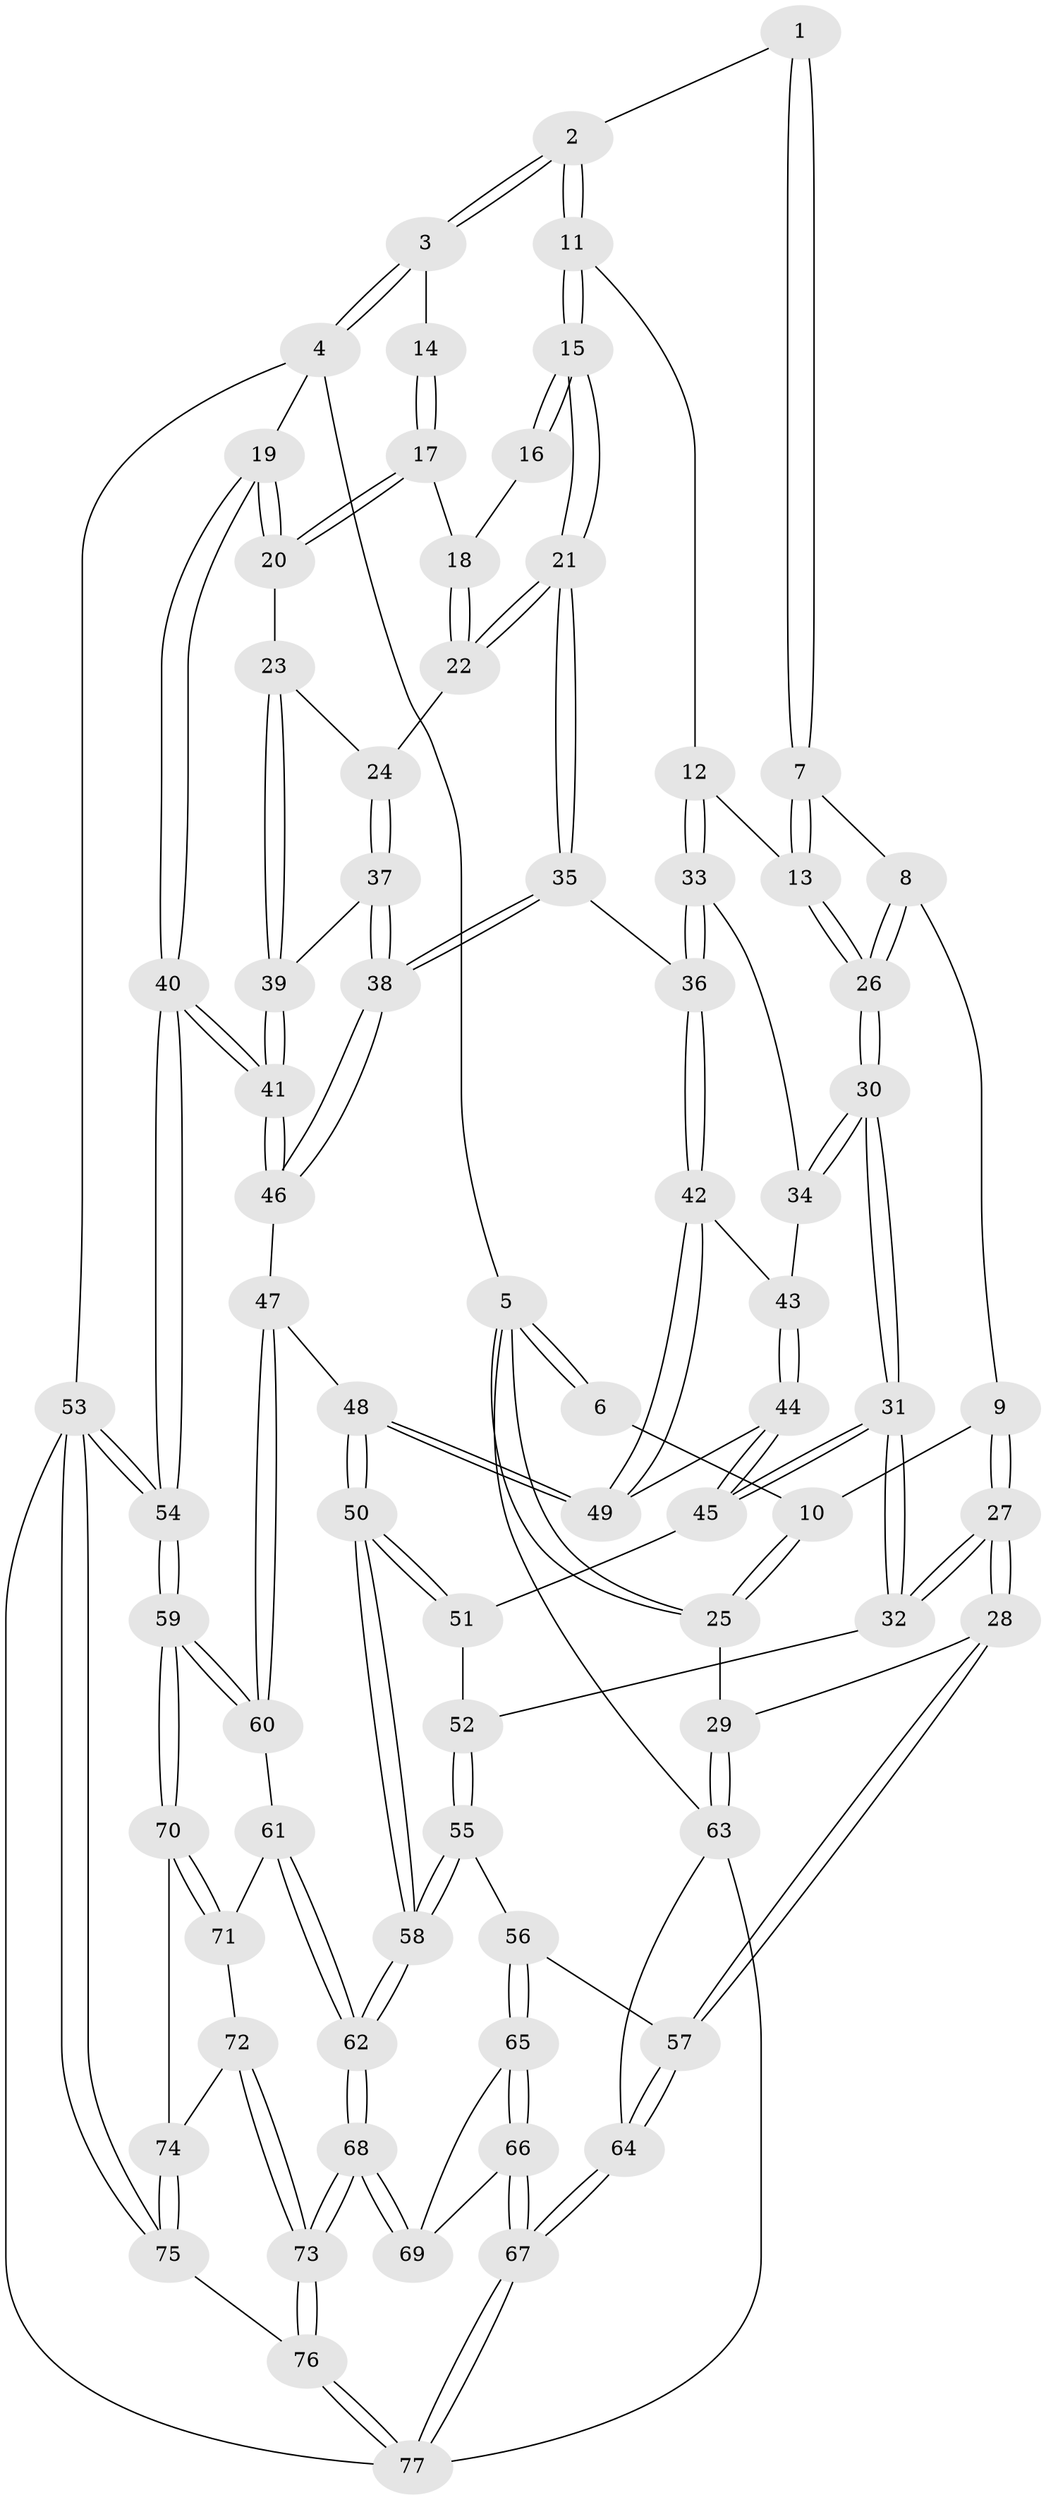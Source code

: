 // Generated by graph-tools (version 1.1) at 2025/11/02/27/25 16:11:59]
// undirected, 77 vertices, 189 edges
graph export_dot {
graph [start="1"]
  node [color=gray90,style=filled];
  1 [pos="+0.3272999070262128+0"];
  2 [pos="+0.6886801664611035+0"];
  3 [pos="+1+0"];
  4 [pos="+1+0"];
  5 [pos="+0+0"];
  6 [pos="+0.08172744563862638+0"];
  7 [pos="+0.33243578535288165+0"];
  8 [pos="+0.26828588042165985+0.0895928868051291"];
  9 [pos="+0.16453303276040682+0.13406675054659986"];
  10 [pos="+0.0992437589086697+0.11113055684742913"];
  11 [pos="+0.69167781106556+0.10166979216616248"];
  12 [pos="+0.5580938826703411+0.1412387106222268"];
  13 [pos="+0.499704841597929+0.13317689391437568"];
  14 [pos="+0.96155610931257+0"];
  15 [pos="+0.6962329232479565+0.10586591262604539"];
  16 [pos="+0.9066022222272917+0.014333038923367784"];
  17 [pos="+0.9445066272381341+0.11867744626717247"];
  18 [pos="+0.8548811560997719+0.10976874823166691"];
  19 [pos="+1+0.2706969723238822"];
  20 [pos="+0.962795105762286+0.20245649009081051"];
  21 [pos="+0.741970317375442+0.16593767346112737"];
  22 [pos="+0.7671016408358519+0.17177002164506333"];
  23 [pos="+0.944056046507446+0.2100956501071836"];
  24 [pos="+0.7727309303653569+0.17502055190876878"];
  25 [pos="+0+0.28854309510440324"];
  26 [pos="+0.355064078390516+0.2816866826769554"];
  27 [pos="+0.1654732885113332+0.47981750914177357"];
  28 [pos="+0.0938780244488784+0.5271013275576611"];
  29 [pos="+0+0.5125329925287206"];
  30 [pos="+0.34258133077542385+0.3381292349206704"];
  31 [pos="+0.2949311140593352+0.41531627500378465"];
  32 [pos="+0.27914090236261024+0.42850462220532326"];
  33 [pos="+0.5785383887771726+0.28212063414231103"];
  34 [pos="+0.4938716076490064+0.3241033891517315"];
  35 [pos="+0.6895233206469714+0.32333946689691967"];
  36 [pos="+0.6740521771013859+0.33333409094298416"];
  37 [pos="+0.8677461035346956+0.3544966575898948"];
  38 [pos="+0.8641806349251756+0.40452196472357016"];
  39 [pos="+0.9285582004607278+0.244666444699894"];
  40 [pos="+1+0.5457190943686677"];
  41 [pos="+1+0.5266493523992369"];
  42 [pos="+0.6496582953466684+0.3861647656050834"];
  43 [pos="+0.5187317816904274+0.34082723306636764"];
  44 [pos="+0.5902205772686056+0.4349927419266964"];
  45 [pos="+0.536756428955696+0.4651982035265701"];
  46 [pos="+0.9220302156684066+0.5163913500913487"];
  47 [pos="+0.8288492308093084+0.5706967609627486"];
  48 [pos="+0.7540359361626093+0.5899408089169312"];
  49 [pos="+0.6414216400280509+0.41704583951595753"];
  50 [pos="+0.7438228361786947+0.5990688931958611"];
  51 [pos="+0.5591787295518433+0.5327613351059738"];
  52 [pos="+0.5011369648799425+0.6233498276450538"];
  53 [pos="+1+1"];
  54 [pos="+1+0.9002008956404612"];
  55 [pos="+0.5254032419948418+0.6917834822674727"];
  56 [pos="+0.38406618171808987+0.7664134524515722"];
  57 [pos="+0.1272656159906054+0.5834160444729776"];
  58 [pos="+0.654827876516547+0.7311409072341588"];
  59 [pos="+1+0.8646618280193379"];
  60 [pos="+0.8733829135536553+0.7569735718826842"];
  61 [pos="+0.7905122773933818+0.8221558867799152"];
  62 [pos="+0.6665809669668885+0.7898906345336957"];
  63 [pos="+0+0.8227264270495546"];
  64 [pos="+0.16577648859564828+0.9405938495445978"];
  65 [pos="+0.38588436905842916+0.7814072468339064"];
  66 [pos="+0.25895147284232417+0.9973457793717767"];
  67 [pos="+0.20953362316461632+1"];
  68 [pos="+0.6058314739582241+0.9721256122795797"];
  69 [pos="+0.4981043016665889+0.9197005462644501"];
  70 [pos="+0.9156172194139484+0.8818055479409593"];
  71 [pos="+0.7990488810607868+0.8303208855246489"];
  72 [pos="+0.8069645841545706+0.9046452301827445"];
  73 [pos="+0.6308674495810058+1"];
  74 [pos="+0.8516384162550747+0.9357996443069817"];
  75 [pos="+0.7429000714137404+1"];
  76 [pos="+0.646079947389396+1"];
  77 [pos="+0.17497286915838556+1"];
  1 -- 2;
  1 -- 7;
  1 -- 7;
  2 -- 3;
  2 -- 3;
  2 -- 11;
  2 -- 11;
  3 -- 4;
  3 -- 4;
  3 -- 14;
  4 -- 5;
  4 -- 19;
  4 -- 53;
  5 -- 6;
  5 -- 6;
  5 -- 25;
  5 -- 25;
  5 -- 63;
  6 -- 10;
  7 -- 8;
  7 -- 13;
  7 -- 13;
  8 -- 9;
  8 -- 26;
  8 -- 26;
  9 -- 10;
  9 -- 27;
  9 -- 27;
  10 -- 25;
  10 -- 25;
  11 -- 12;
  11 -- 15;
  11 -- 15;
  12 -- 13;
  12 -- 33;
  12 -- 33;
  13 -- 26;
  13 -- 26;
  14 -- 17;
  14 -- 17;
  15 -- 16;
  15 -- 16;
  15 -- 21;
  15 -- 21;
  16 -- 18;
  17 -- 18;
  17 -- 20;
  17 -- 20;
  18 -- 22;
  18 -- 22;
  19 -- 20;
  19 -- 20;
  19 -- 40;
  19 -- 40;
  20 -- 23;
  21 -- 22;
  21 -- 22;
  21 -- 35;
  21 -- 35;
  22 -- 24;
  23 -- 24;
  23 -- 39;
  23 -- 39;
  24 -- 37;
  24 -- 37;
  25 -- 29;
  26 -- 30;
  26 -- 30;
  27 -- 28;
  27 -- 28;
  27 -- 32;
  27 -- 32;
  28 -- 29;
  28 -- 57;
  28 -- 57;
  29 -- 63;
  29 -- 63;
  30 -- 31;
  30 -- 31;
  30 -- 34;
  30 -- 34;
  31 -- 32;
  31 -- 32;
  31 -- 45;
  31 -- 45;
  32 -- 52;
  33 -- 34;
  33 -- 36;
  33 -- 36;
  34 -- 43;
  35 -- 36;
  35 -- 38;
  35 -- 38;
  36 -- 42;
  36 -- 42;
  37 -- 38;
  37 -- 38;
  37 -- 39;
  38 -- 46;
  38 -- 46;
  39 -- 41;
  39 -- 41;
  40 -- 41;
  40 -- 41;
  40 -- 54;
  40 -- 54;
  41 -- 46;
  41 -- 46;
  42 -- 43;
  42 -- 49;
  42 -- 49;
  43 -- 44;
  43 -- 44;
  44 -- 45;
  44 -- 45;
  44 -- 49;
  45 -- 51;
  46 -- 47;
  47 -- 48;
  47 -- 60;
  47 -- 60;
  48 -- 49;
  48 -- 49;
  48 -- 50;
  48 -- 50;
  50 -- 51;
  50 -- 51;
  50 -- 58;
  50 -- 58;
  51 -- 52;
  52 -- 55;
  52 -- 55;
  53 -- 54;
  53 -- 54;
  53 -- 75;
  53 -- 75;
  53 -- 77;
  54 -- 59;
  54 -- 59;
  55 -- 56;
  55 -- 58;
  55 -- 58;
  56 -- 57;
  56 -- 65;
  56 -- 65;
  57 -- 64;
  57 -- 64;
  58 -- 62;
  58 -- 62;
  59 -- 60;
  59 -- 60;
  59 -- 70;
  59 -- 70;
  60 -- 61;
  61 -- 62;
  61 -- 62;
  61 -- 71;
  62 -- 68;
  62 -- 68;
  63 -- 64;
  63 -- 77;
  64 -- 67;
  64 -- 67;
  65 -- 66;
  65 -- 66;
  65 -- 69;
  66 -- 67;
  66 -- 67;
  66 -- 69;
  67 -- 77;
  67 -- 77;
  68 -- 69;
  68 -- 69;
  68 -- 73;
  68 -- 73;
  70 -- 71;
  70 -- 71;
  70 -- 74;
  71 -- 72;
  72 -- 73;
  72 -- 73;
  72 -- 74;
  73 -- 76;
  73 -- 76;
  74 -- 75;
  74 -- 75;
  75 -- 76;
  76 -- 77;
  76 -- 77;
}
